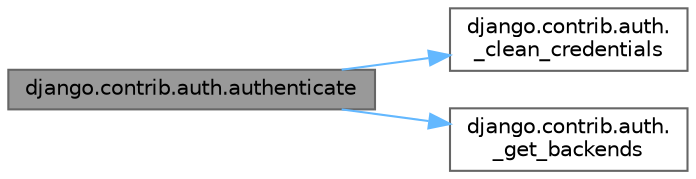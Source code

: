 digraph "django.contrib.auth.authenticate"
{
 // LATEX_PDF_SIZE
  bgcolor="transparent";
  edge [fontname=Helvetica,fontsize=10,labelfontname=Helvetica,labelfontsize=10];
  node [fontname=Helvetica,fontsize=10,shape=box,height=0.2,width=0.4];
  rankdir="LR";
  Node1 [id="Node000001",label="django.contrib.auth.authenticate",height=0.2,width=0.4,color="gray40", fillcolor="grey60", style="filled", fontcolor="black",tooltip=" "];
  Node1 -> Node2 [id="edge1_Node000001_Node000002",color="steelblue1",style="solid",tooltip=" "];
  Node2 [id="Node000002",label="django.contrib.auth.\l_clean_credentials",height=0.2,width=0.4,color="grey40", fillcolor="white", style="filled",URL="$namespacedjango_1_1contrib_1_1auth.html#a6fe234264bb242555a57b834fc6cde08",tooltip=" "];
  Node1 -> Node3 [id="edge2_Node000001_Node000003",color="steelblue1",style="solid",tooltip=" "];
  Node3 [id="Node000003",label="django.contrib.auth.\l_get_backends",height=0.2,width=0.4,color="grey40", fillcolor="white", style="filled",URL="$namespacedjango_1_1contrib_1_1auth.html#a875ecd4680101f0adc977a103966fda1",tooltip=" "];
}

